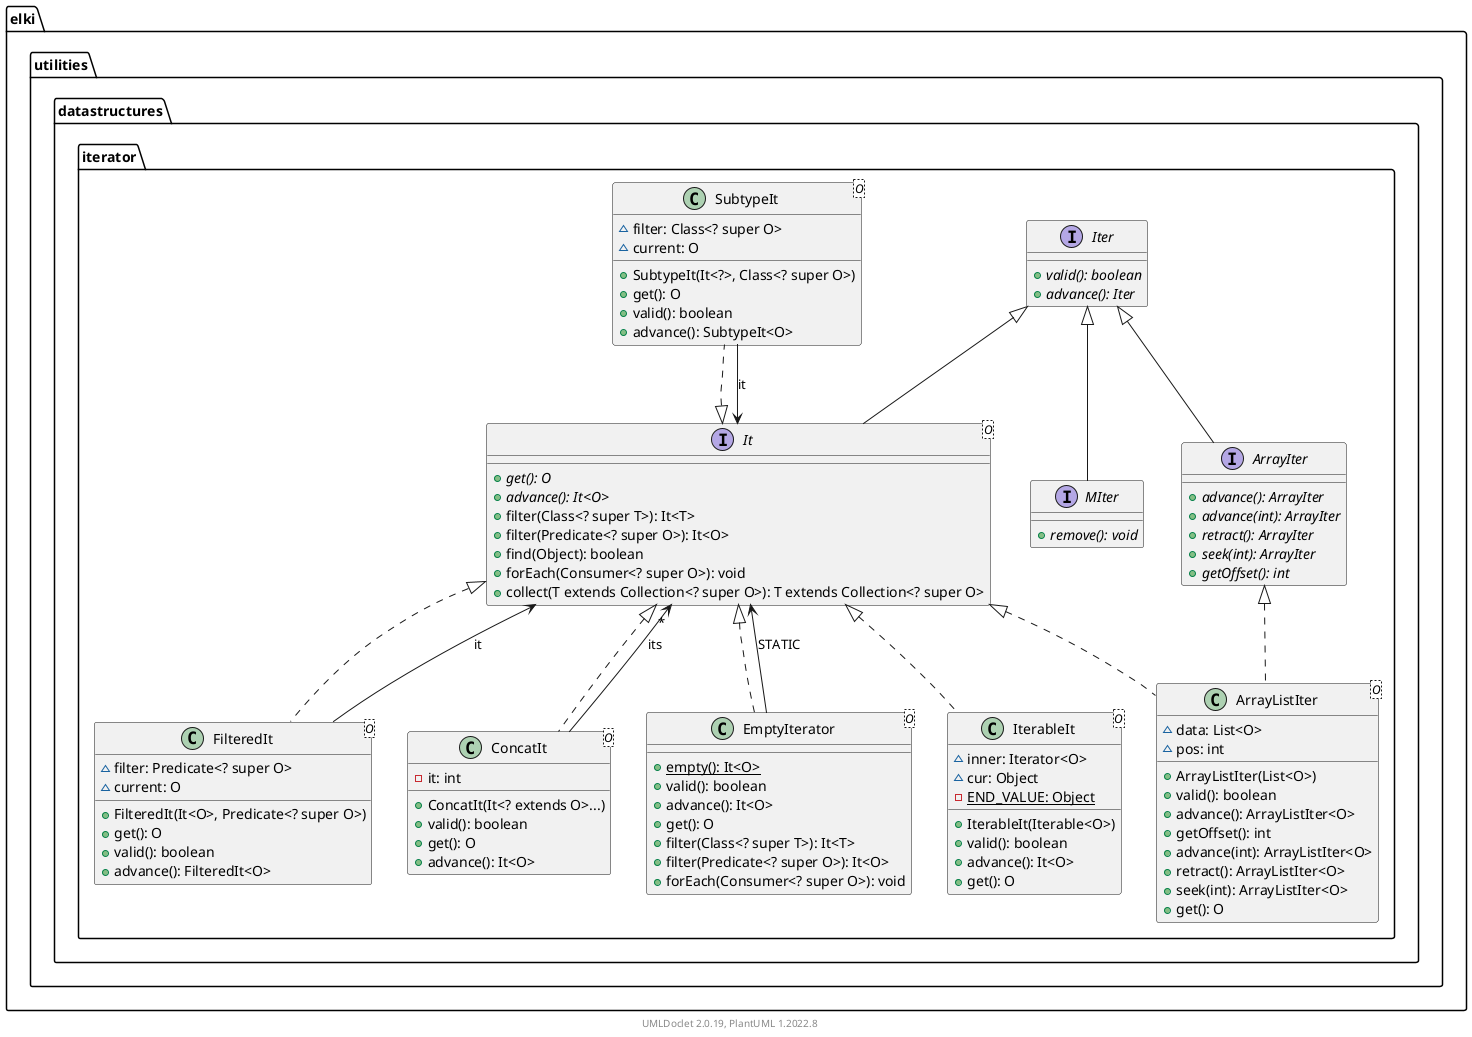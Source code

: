 @startuml
    remove .*\.(Instance|Par|Parameterizer|Factory)$
    namespace elki.utilities.datastructures.iterator {

        class SubtypeIt<O> [[SubtypeIt.html]] {
            ~filter: Class<? super O>
            ~current: O
            +SubtypeIt(It<?>, Class<? super O>)
            +get(): O
            +valid(): boolean
            +advance(): SubtypeIt<O>
        }

        class ArrayListIter<O> [[ArrayListIter.html]] {
            ~data: List<O>
            ~pos: int
            +ArrayListIter(List<O>)
            +valid(): boolean
            +advance(): ArrayListIter<O>
            +getOffset(): int
            +advance(int): ArrayListIter<O>
            +retract(): ArrayListIter<O>
            +seek(int): ArrayListIter<O>
            +get(): O
        }

        class IterableIt<O> [[IterableIt.html]] {
            ~inner: Iterator<O>
            ~cur: Object
            {static} -END_VALUE: Object
            +IterableIt(Iterable<O>)
            +valid(): boolean
            +advance(): It<O>
            +get(): O
        }

        interface It<O> [[It.html]] {
            {abstract} +get(): O
            {abstract} +advance(): It<O>
            +filter(Class<? super T>): It<T>
            +filter(Predicate<? super O>): It<O>
            +find(Object): boolean
            +forEach(Consumer<? super O>): void
            +collect(T extends Collection<? super O>): T extends Collection<? super O>
        }

        interface MIter [[MIter.html]] {
            {abstract} +remove(): void
        }

        interface Iter [[Iter.html]] {
            {abstract} +valid(): boolean
            {abstract} +advance(): Iter
        }

        class EmptyIterator<O> [[EmptyIterator.html]] {
            {static} +empty(): It<O>
            +valid(): boolean
            +advance(): It<O>
            +get(): O
            +filter(Class<? super T>): It<T>
            +filter(Predicate<? super O>): It<O>
            +forEach(Consumer<? super O>): void
        }

        class FilteredIt<O> [[FilteredIt.html]] {
            ~filter: Predicate<? super O>
            ~current: O
            +FilteredIt(It<O>, Predicate<? super O>)
            +get(): O
            +valid(): boolean
            +advance(): FilteredIt<O>
        }

        interface ArrayIter [[ArrayIter.html]] {
            {abstract} +advance(): ArrayIter
            {abstract} +advance(int): ArrayIter
            {abstract} +retract(): ArrayIter
            {abstract} +seek(int): ArrayIter
            {abstract} +getOffset(): int
        }

        class ConcatIt<O> [[ConcatIt.html]] {
            -it: int
            +ConcatIt(It<? extends O>...)
            +valid(): boolean
            +get(): O
            +advance(): It<O>
        }

        It <|.. SubtypeIt
        SubtypeIt --> It: it
        ArrayIter <|.. ArrayListIter
        It <|.. ArrayListIter
        It <|.. IterableIt
        Iter <|-- It
        Iter <|-- MIter
        It <|.. EmptyIterator
        EmptyIterator --> It: STATIC
        It <|.. FilteredIt
        FilteredIt --> It: it
        Iter <|-- ArrayIter
        It <|.. ConcatIt
        ConcatIt --> "*" It: its
    }

    center footer UMLDoclet 2.0.19, PlantUML 1.2022.8
@enduml

